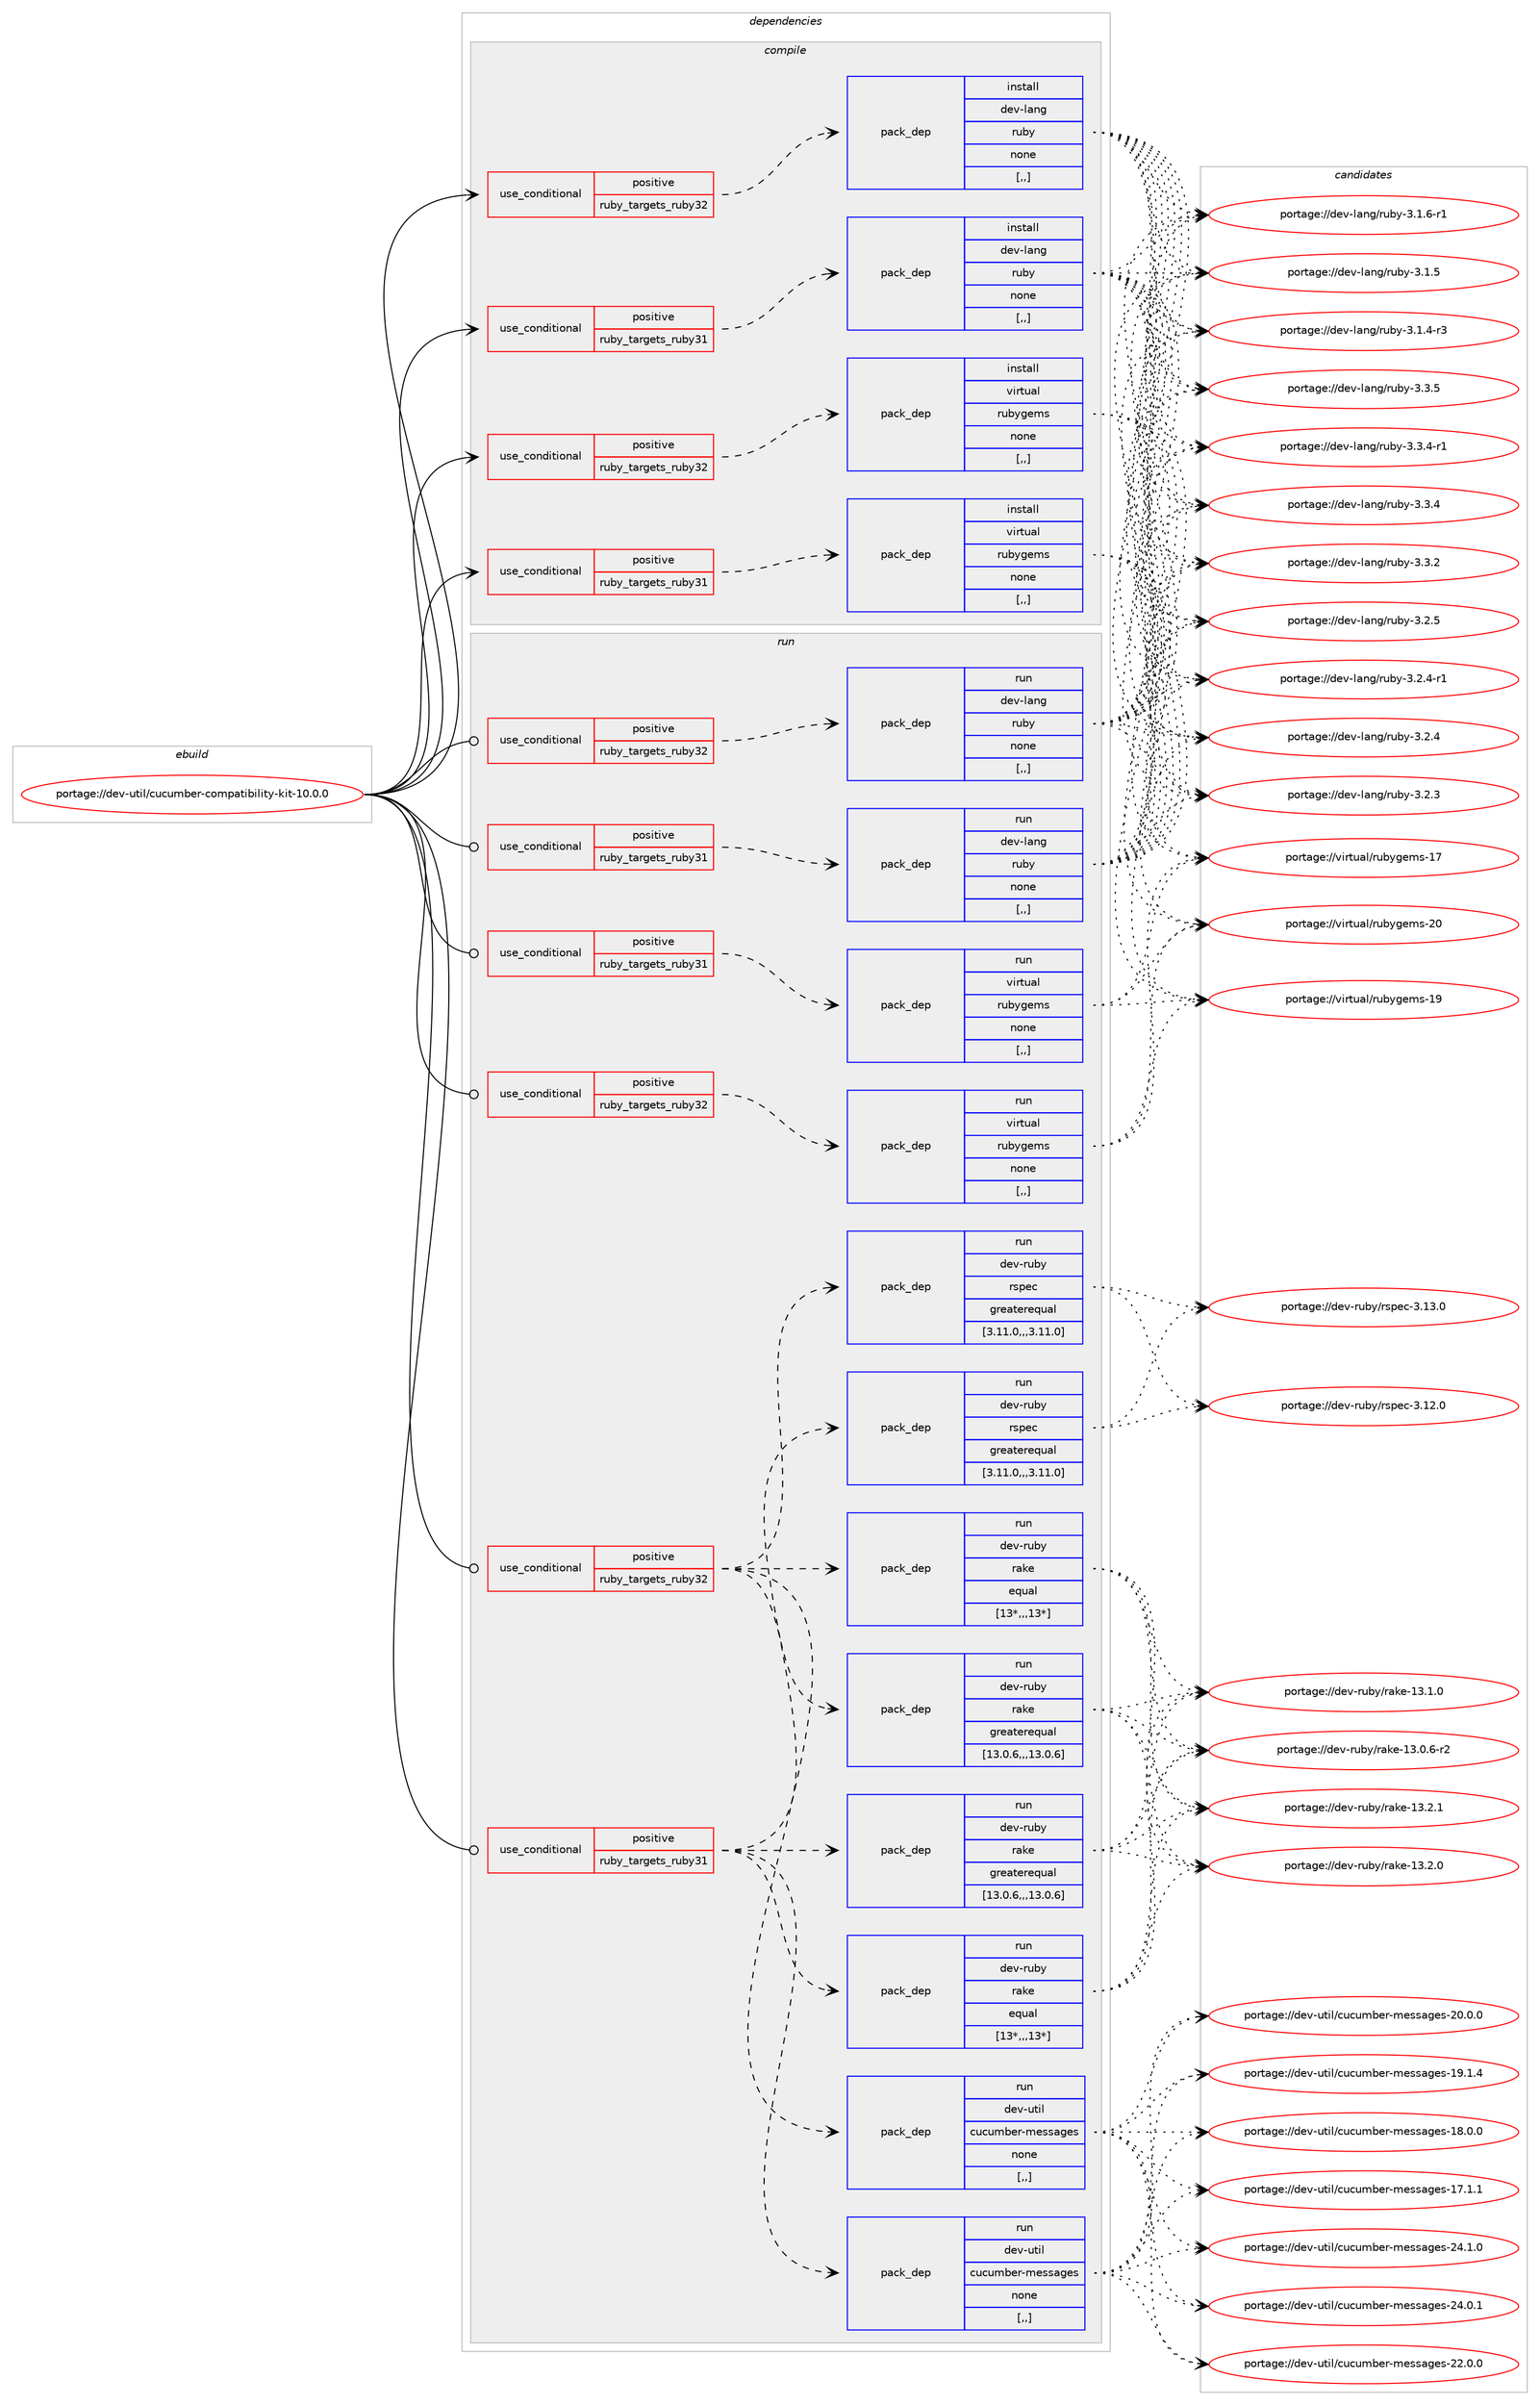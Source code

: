 digraph prolog {

# *************
# Graph options
# *************

newrank=true;
concentrate=true;
compound=true;
graph [rankdir=LR,fontname=Helvetica,fontsize=10,ranksep=1.5];#, ranksep=2.5, nodesep=0.2];
edge  [arrowhead=vee];
node  [fontname=Helvetica,fontsize=10];

# **********
# The ebuild
# **********

subgraph cluster_leftcol {
color=gray;
label=<<i>ebuild</i>>;
id [label="portage://dev-util/cucumber-compatibility-kit-10.0.0", color=red, width=4, href="../dev-util/cucumber-compatibility-kit-10.0.0.svg"];
}

# ****************
# The dependencies
# ****************

subgraph cluster_midcol {
color=gray;
label=<<i>dependencies</i>>;
subgraph cluster_compile {
fillcolor="#eeeeee";
style=filled;
label=<<i>compile</i>>;
subgraph cond191130 {
dependency709557 [label=<<TABLE BORDER="0" CELLBORDER="1" CELLSPACING="0" CELLPADDING="4"><TR><TD ROWSPAN="3" CELLPADDING="10">use_conditional</TD></TR><TR><TD>positive</TD></TR><TR><TD>ruby_targets_ruby31</TD></TR></TABLE>>, shape=none, color=red];
subgraph pack513430 {
dependency709558 [label=<<TABLE BORDER="0" CELLBORDER="1" CELLSPACING="0" CELLPADDING="4" WIDTH="220"><TR><TD ROWSPAN="6" CELLPADDING="30">pack_dep</TD></TR><TR><TD WIDTH="110">install</TD></TR><TR><TD>dev-lang</TD></TR><TR><TD>ruby</TD></TR><TR><TD>none</TD></TR><TR><TD>[,,]</TD></TR></TABLE>>, shape=none, color=blue];
}
dependency709557:e -> dependency709558:w [weight=20,style="dashed",arrowhead="vee"];
}
id:e -> dependency709557:w [weight=20,style="solid",arrowhead="vee"];
subgraph cond191131 {
dependency709559 [label=<<TABLE BORDER="0" CELLBORDER="1" CELLSPACING="0" CELLPADDING="4"><TR><TD ROWSPAN="3" CELLPADDING="10">use_conditional</TD></TR><TR><TD>positive</TD></TR><TR><TD>ruby_targets_ruby31</TD></TR></TABLE>>, shape=none, color=red];
subgraph pack513431 {
dependency709560 [label=<<TABLE BORDER="0" CELLBORDER="1" CELLSPACING="0" CELLPADDING="4" WIDTH="220"><TR><TD ROWSPAN="6" CELLPADDING="30">pack_dep</TD></TR><TR><TD WIDTH="110">install</TD></TR><TR><TD>virtual</TD></TR><TR><TD>rubygems</TD></TR><TR><TD>none</TD></TR><TR><TD>[,,]</TD></TR></TABLE>>, shape=none, color=blue];
}
dependency709559:e -> dependency709560:w [weight=20,style="dashed",arrowhead="vee"];
}
id:e -> dependency709559:w [weight=20,style="solid",arrowhead="vee"];
subgraph cond191132 {
dependency709561 [label=<<TABLE BORDER="0" CELLBORDER="1" CELLSPACING="0" CELLPADDING="4"><TR><TD ROWSPAN="3" CELLPADDING="10">use_conditional</TD></TR><TR><TD>positive</TD></TR><TR><TD>ruby_targets_ruby32</TD></TR></TABLE>>, shape=none, color=red];
subgraph pack513432 {
dependency709562 [label=<<TABLE BORDER="0" CELLBORDER="1" CELLSPACING="0" CELLPADDING="4" WIDTH="220"><TR><TD ROWSPAN="6" CELLPADDING="30">pack_dep</TD></TR><TR><TD WIDTH="110">install</TD></TR><TR><TD>dev-lang</TD></TR><TR><TD>ruby</TD></TR><TR><TD>none</TD></TR><TR><TD>[,,]</TD></TR></TABLE>>, shape=none, color=blue];
}
dependency709561:e -> dependency709562:w [weight=20,style="dashed",arrowhead="vee"];
}
id:e -> dependency709561:w [weight=20,style="solid",arrowhead="vee"];
subgraph cond191133 {
dependency709563 [label=<<TABLE BORDER="0" CELLBORDER="1" CELLSPACING="0" CELLPADDING="4"><TR><TD ROWSPAN="3" CELLPADDING="10">use_conditional</TD></TR><TR><TD>positive</TD></TR><TR><TD>ruby_targets_ruby32</TD></TR></TABLE>>, shape=none, color=red];
subgraph pack513433 {
dependency709564 [label=<<TABLE BORDER="0" CELLBORDER="1" CELLSPACING="0" CELLPADDING="4" WIDTH="220"><TR><TD ROWSPAN="6" CELLPADDING="30">pack_dep</TD></TR><TR><TD WIDTH="110">install</TD></TR><TR><TD>virtual</TD></TR><TR><TD>rubygems</TD></TR><TR><TD>none</TD></TR><TR><TD>[,,]</TD></TR></TABLE>>, shape=none, color=blue];
}
dependency709563:e -> dependency709564:w [weight=20,style="dashed",arrowhead="vee"];
}
id:e -> dependency709563:w [weight=20,style="solid",arrowhead="vee"];
}
subgraph cluster_compileandrun {
fillcolor="#eeeeee";
style=filled;
label=<<i>compile and run</i>>;
}
subgraph cluster_run {
fillcolor="#eeeeee";
style=filled;
label=<<i>run</i>>;
subgraph cond191134 {
dependency709565 [label=<<TABLE BORDER="0" CELLBORDER="1" CELLSPACING="0" CELLPADDING="4"><TR><TD ROWSPAN="3" CELLPADDING="10">use_conditional</TD></TR><TR><TD>positive</TD></TR><TR><TD>ruby_targets_ruby31</TD></TR></TABLE>>, shape=none, color=red];
subgraph pack513434 {
dependency709566 [label=<<TABLE BORDER="0" CELLBORDER="1" CELLSPACING="0" CELLPADDING="4" WIDTH="220"><TR><TD ROWSPAN="6" CELLPADDING="30">pack_dep</TD></TR><TR><TD WIDTH="110">run</TD></TR><TR><TD>dev-lang</TD></TR><TR><TD>ruby</TD></TR><TR><TD>none</TD></TR><TR><TD>[,,]</TD></TR></TABLE>>, shape=none, color=blue];
}
dependency709565:e -> dependency709566:w [weight=20,style="dashed",arrowhead="vee"];
}
id:e -> dependency709565:w [weight=20,style="solid",arrowhead="odot"];
subgraph cond191135 {
dependency709567 [label=<<TABLE BORDER="0" CELLBORDER="1" CELLSPACING="0" CELLPADDING="4"><TR><TD ROWSPAN="3" CELLPADDING="10">use_conditional</TD></TR><TR><TD>positive</TD></TR><TR><TD>ruby_targets_ruby31</TD></TR></TABLE>>, shape=none, color=red];
subgraph pack513435 {
dependency709568 [label=<<TABLE BORDER="0" CELLBORDER="1" CELLSPACING="0" CELLPADDING="4" WIDTH="220"><TR><TD ROWSPAN="6" CELLPADDING="30">pack_dep</TD></TR><TR><TD WIDTH="110">run</TD></TR><TR><TD>dev-util</TD></TR><TR><TD>cucumber-messages</TD></TR><TR><TD>none</TD></TR><TR><TD>[,,]</TD></TR></TABLE>>, shape=none, color=blue];
}
dependency709567:e -> dependency709568:w [weight=20,style="dashed",arrowhead="vee"];
subgraph pack513436 {
dependency709569 [label=<<TABLE BORDER="0" CELLBORDER="1" CELLSPACING="0" CELLPADDING="4" WIDTH="220"><TR><TD ROWSPAN="6" CELLPADDING="30">pack_dep</TD></TR><TR><TD WIDTH="110">run</TD></TR><TR><TD>dev-ruby</TD></TR><TR><TD>rake</TD></TR><TR><TD>greaterequal</TD></TR><TR><TD>[13.0.6,,,13.0.6]</TD></TR></TABLE>>, shape=none, color=blue];
}
dependency709567:e -> dependency709569:w [weight=20,style="dashed",arrowhead="vee"];
subgraph pack513437 {
dependency709570 [label=<<TABLE BORDER="0" CELLBORDER="1" CELLSPACING="0" CELLPADDING="4" WIDTH="220"><TR><TD ROWSPAN="6" CELLPADDING="30">pack_dep</TD></TR><TR><TD WIDTH="110">run</TD></TR><TR><TD>dev-ruby</TD></TR><TR><TD>rake</TD></TR><TR><TD>equal</TD></TR><TR><TD>[13*,,,13*]</TD></TR></TABLE>>, shape=none, color=blue];
}
dependency709567:e -> dependency709570:w [weight=20,style="dashed",arrowhead="vee"];
subgraph pack513438 {
dependency709571 [label=<<TABLE BORDER="0" CELLBORDER="1" CELLSPACING="0" CELLPADDING="4" WIDTH="220"><TR><TD ROWSPAN="6" CELLPADDING="30">pack_dep</TD></TR><TR><TD WIDTH="110">run</TD></TR><TR><TD>dev-ruby</TD></TR><TR><TD>rspec</TD></TR><TR><TD>greaterequal</TD></TR><TR><TD>[3.11.0,,,3.11.0]</TD></TR></TABLE>>, shape=none, color=blue];
}
dependency709567:e -> dependency709571:w [weight=20,style="dashed",arrowhead="vee"];
}
id:e -> dependency709567:w [weight=20,style="solid",arrowhead="odot"];
subgraph cond191136 {
dependency709572 [label=<<TABLE BORDER="0" CELLBORDER="1" CELLSPACING="0" CELLPADDING="4"><TR><TD ROWSPAN="3" CELLPADDING="10">use_conditional</TD></TR><TR><TD>positive</TD></TR><TR><TD>ruby_targets_ruby31</TD></TR></TABLE>>, shape=none, color=red];
subgraph pack513439 {
dependency709573 [label=<<TABLE BORDER="0" CELLBORDER="1" CELLSPACING="0" CELLPADDING="4" WIDTH="220"><TR><TD ROWSPAN="6" CELLPADDING="30">pack_dep</TD></TR><TR><TD WIDTH="110">run</TD></TR><TR><TD>virtual</TD></TR><TR><TD>rubygems</TD></TR><TR><TD>none</TD></TR><TR><TD>[,,]</TD></TR></TABLE>>, shape=none, color=blue];
}
dependency709572:e -> dependency709573:w [weight=20,style="dashed",arrowhead="vee"];
}
id:e -> dependency709572:w [weight=20,style="solid",arrowhead="odot"];
subgraph cond191137 {
dependency709574 [label=<<TABLE BORDER="0" CELLBORDER="1" CELLSPACING="0" CELLPADDING="4"><TR><TD ROWSPAN="3" CELLPADDING="10">use_conditional</TD></TR><TR><TD>positive</TD></TR><TR><TD>ruby_targets_ruby32</TD></TR></TABLE>>, shape=none, color=red];
subgraph pack513440 {
dependency709575 [label=<<TABLE BORDER="0" CELLBORDER="1" CELLSPACING="0" CELLPADDING="4" WIDTH="220"><TR><TD ROWSPAN="6" CELLPADDING="30">pack_dep</TD></TR><TR><TD WIDTH="110">run</TD></TR><TR><TD>dev-lang</TD></TR><TR><TD>ruby</TD></TR><TR><TD>none</TD></TR><TR><TD>[,,]</TD></TR></TABLE>>, shape=none, color=blue];
}
dependency709574:e -> dependency709575:w [weight=20,style="dashed",arrowhead="vee"];
}
id:e -> dependency709574:w [weight=20,style="solid",arrowhead="odot"];
subgraph cond191138 {
dependency709576 [label=<<TABLE BORDER="0" CELLBORDER="1" CELLSPACING="0" CELLPADDING="4"><TR><TD ROWSPAN="3" CELLPADDING="10">use_conditional</TD></TR><TR><TD>positive</TD></TR><TR><TD>ruby_targets_ruby32</TD></TR></TABLE>>, shape=none, color=red];
subgraph pack513441 {
dependency709577 [label=<<TABLE BORDER="0" CELLBORDER="1" CELLSPACING="0" CELLPADDING="4" WIDTH="220"><TR><TD ROWSPAN="6" CELLPADDING="30">pack_dep</TD></TR><TR><TD WIDTH="110">run</TD></TR><TR><TD>dev-util</TD></TR><TR><TD>cucumber-messages</TD></TR><TR><TD>none</TD></TR><TR><TD>[,,]</TD></TR></TABLE>>, shape=none, color=blue];
}
dependency709576:e -> dependency709577:w [weight=20,style="dashed",arrowhead="vee"];
subgraph pack513442 {
dependency709578 [label=<<TABLE BORDER="0" CELLBORDER="1" CELLSPACING="0" CELLPADDING="4" WIDTH="220"><TR><TD ROWSPAN="6" CELLPADDING="30">pack_dep</TD></TR><TR><TD WIDTH="110">run</TD></TR><TR><TD>dev-ruby</TD></TR><TR><TD>rake</TD></TR><TR><TD>greaterequal</TD></TR><TR><TD>[13.0.6,,,13.0.6]</TD></TR></TABLE>>, shape=none, color=blue];
}
dependency709576:e -> dependency709578:w [weight=20,style="dashed",arrowhead="vee"];
subgraph pack513443 {
dependency709579 [label=<<TABLE BORDER="0" CELLBORDER="1" CELLSPACING="0" CELLPADDING="4" WIDTH="220"><TR><TD ROWSPAN="6" CELLPADDING="30">pack_dep</TD></TR><TR><TD WIDTH="110">run</TD></TR><TR><TD>dev-ruby</TD></TR><TR><TD>rake</TD></TR><TR><TD>equal</TD></TR><TR><TD>[13*,,,13*]</TD></TR></TABLE>>, shape=none, color=blue];
}
dependency709576:e -> dependency709579:w [weight=20,style="dashed",arrowhead="vee"];
subgraph pack513444 {
dependency709580 [label=<<TABLE BORDER="0" CELLBORDER="1" CELLSPACING="0" CELLPADDING="4" WIDTH="220"><TR><TD ROWSPAN="6" CELLPADDING="30">pack_dep</TD></TR><TR><TD WIDTH="110">run</TD></TR><TR><TD>dev-ruby</TD></TR><TR><TD>rspec</TD></TR><TR><TD>greaterequal</TD></TR><TR><TD>[3.11.0,,,3.11.0]</TD></TR></TABLE>>, shape=none, color=blue];
}
dependency709576:e -> dependency709580:w [weight=20,style="dashed",arrowhead="vee"];
}
id:e -> dependency709576:w [weight=20,style="solid",arrowhead="odot"];
subgraph cond191139 {
dependency709581 [label=<<TABLE BORDER="0" CELLBORDER="1" CELLSPACING="0" CELLPADDING="4"><TR><TD ROWSPAN="3" CELLPADDING="10">use_conditional</TD></TR><TR><TD>positive</TD></TR><TR><TD>ruby_targets_ruby32</TD></TR></TABLE>>, shape=none, color=red];
subgraph pack513445 {
dependency709582 [label=<<TABLE BORDER="0" CELLBORDER="1" CELLSPACING="0" CELLPADDING="4" WIDTH="220"><TR><TD ROWSPAN="6" CELLPADDING="30">pack_dep</TD></TR><TR><TD WIDTH="110">run</TD></TR><TR><TD>virtual</TD></TR><TR><TD>rubygems</TD></TR><TR><TD>none</TD></TR><TR><TD>[,,]</TD></TR></TABLE>>, shape=none, color=blue];
}
dependency709581:e -> dependency709582:w [weight=20,style="dashed",arrowhead="vee"];
}
id:e -> dependency709581:w [weight=20,style="solid",arrowhead="odot"];
}
}

# **************
# The candidates
# **************

subgraph cluster_choices {
rank=same;
color=gray;
label=<<i>candidates</i>>;

subgraph choice513430 {
color=black;
nodesep=1;
choice10010111845108971101034711411798121455146514653 [label="portage://dev-lang/ruby-3.3.5", color=red, width=4,href="../dev-lang/ruby-3.3.5.svg"];
choice100101118451089711010347114117981214551465146524511449 [label="portage://dev-lang/ruby-3.3.4-r1", color=red, width=4,href="../dev-lang/ruby-3.3.4-r1.svg"];
choice10010111845108971101034711411798121455146514652 [label="portage://dev-lang/ruby-3.3.4", color=red, width=4,href="../dev-lang/ruby-3.3.4.svg"];
choice10010111845108971101034711411798121455146514650 [label="portage://dev-lang/ruby-3.3.2", color=red, width=4,href="../dev-lang/ruby-3.3.2.svg"];
choice10010111845108971101034711411798121455146504653 [label="portage://dev-lang/ruby-3.2.5", color=red, width=4,href="../dev-lang/ruby-3.2.5.svg"];
choice100101118451089711010347114117981214551465046524511449 [label="portage://dev-lang/ruby-3.2.4-r1", color=red, width=4,href="../dev-lang/ruby-3.2.4-r1.svg"];
choice10010111845108971101034711411798121455146504652 [label="portage://dev-lang/ruby-3.2.4", color=red, width=4,href="../dev-lang/ruby-3.2.4.svg"];
choice10010111845108971101034711411798121455146504651 [label="portage://dev-lang/ruby-3.2.3", color=red, width=4,href="../dev-lang/ruby-3.2.3.svg"];
choice100101118451089711010347114117981214551464946544511449 [label="portage://dev-lang/ruby-3.1.6-r1", color=red, width=4,href="../dev-lang/ruby-3.1.6-r1.svg"];
choice10010111845108971101034711411798121455146494653 [label="portage://dev-lang/ruby-3.1.5", color=red, width=4,href="../dev-lang/ruby-3.1.5.svg"];
choice100101118451089711010347114117981214551464946524511451 [label="portage://dev-lang/ruby-3.1.4-r3", color=red, width=4,href="../dev-lang/ruby-3.1.4-r3.svg"];
dependency709558:e -> choice10010111845108971101034711411798121455146514653:w [style=dotted,weight="100"];
dependency709558:e -> choice100101118451089711010347114117981214551465146524511449:w [style=dotted,weight="100"];
dependency709558:e -> choice10010111845108971101034711411798121455146514652:w [style=dotted,weight="100"];
dependency709558:e -> choice10010111845108971101034711411798121455146514650:w [style=dotted,weight="100"];
dependency709558:e -> choice10010111845108971101034711411798121455146504653:w [style=dotted,weight="100"];
dependency709558:e -> choice100101118451089711010347114117981214551465046524511449:w [style=dotted,weight="100"];
dependency709558:e -> choice10010111845108971101034711411798121455146504652:w [style=dotted,weight="100"];
dependency709558:e -> choice10010111845108971101034711411798121455146504651:w [style=dotted,weight="100"];
dependency709558:e -> choice100101118451089711010347114117981214551464946544511449:w [style=dotted,weight="100"];
dependency709558:e -> choice10010111845108971101034711411798121455146494653:w [style=dotted,weight="100"];
dependency709558:e -> choice100101118451089711010347114117981214551464946524511451:w [style=dotted,weight="100"];
}
subgraph choice513431 {
color=black;
nodesep=1;
choice118105114116117971084711411798121103101109115455048 [label="portage://virtual/rubygems-20", color=red, width=4,href="../virtual/rubygems-20.svg"];
choice118105114116117971084711411798121103101109115454957 [label="portage://virtual/rubygems-19", color=red, width=4,href="../virtual/rubygems-19.svg"];
choice118105114116117971084711411798121103101109115454955 [label="portage://virtual/rubygems-17", color=red, width=4,href="../virtual/rubygems-17.svg"];
dependency709560:e -> choice118105114116117971084711411798121103101109115455048:w [style=dotted,weight="100"];
dependency709560:e -> choice118105114116117971084711411798121103101109115454957:w [style=dotted,weight="100"];
dependency709560:e -> choice118105114116117971084711411798121103101109115454955:w [style=dotted,weight="100"];
}
subgraph choice513432 {
color=black;
nodesep=1;
choice10010111845108971101034711411798121455146514653 [label="portage://dev-lang/ruby-3.3.5", color=red, width=4,href="../dev-lang/ruby-3.3.5.svg"];
choice100101118451089711010347114117981214551465146524511449 [label="portage://dev-lang/ruby-3.3.4-r1", color=red, width=4,href="../dev-lang/ruby-3.3.4-r1.svg"];
choice10010111845108971101034711411798121455146514652 [label="portage://dev-lang/ruby-3.3.4", color=red, width=4,href="../dev-lang/ruby-3.3.4.svg"];
choice10010111845108971101034711411798121455146514650 [label="portage://dev-lang/ruby-3.3.2", color=red, width=4,href="../dev-lang/ruby-3.3.2.svg"];
choice10010111845108971101034711411798121455146504653 [label="portage://dev-lang/ruby-3.2.5", color=red, width=4,href="../dev-lang/ruby-3.2.5.svg"];
choice100101118451089711010347114117981214551465046524511449 [label="portage://dev-lang/ruby-3.2.4-r1", color=red, width=4,href="../dev-lang/ruby-3.2.4-r1.svg"];
choice10010111845108971101034711411798121455146504652 [label="portage://dev-lang/ruby-3.2.4", color=red, width=4,href="../dev-lang/ruby-3.2.4.svg"];
choice10010111845108971101034711411798121455146504651 [label="portage://dev-lang/ruby-3.2.3", color=red, width=4,href="../dev-lang/ruby-3.2.3.svg"];
choice100101118451089711010347114117981214551464946544511449 [label="portage://dev-lang/ruby-3.1.6-r1", color=red, width=4,href="../dev-lang/ruby-3.1.6-r1.svg"];
choice10010111845108971101034711411798121455146494653 [label="portage://dev-lang/ruby-3.1.5", color=red, width=4,href="../dev-lang/ruby-3.1.5.svg"];
choice100101118451089711010347114117981214551464946524511451 [label="portage://dev-lang/ruby-3.1.4-r3", color=red, width=4,href="../dev-lang/ruby-3.1.4-r3.svg"];
dependency709562:e -> choice10010111845108971101034711411798121455146514653:w [style=dotted,weight="100"];
dependency709562:e -> choice100101118451089711010347114117981214551465146524511449:w [style=dotted,weight="100"];
dependency709562:e -> choice10010111845108971101034711411798121455146514652:w [style=dotted,weight="100"];
dependency709562:e -> choice10010111845108971101034711411798121455146514650:w [style=dotted,weight="100"];
dependency709562:e -> choice10010111845108971101034711411798121455146504653:w [style=dotted,weight="100"];
dependency709562:e -> choice100101118451089711010347114117981214551465046524511449:w [style=dotted,weight="100"];
dependency709562:e -> choice10010111845108971101034711411798121455146504652:w [style=dotted,weight="100"];
dependency709562:e -> choice10010111845108971101034711411798121455146504651:w [style=dotted,weight="100"];
dependency709562:e -> choice100101118451089711010347114117981214551464946544511449:w [style=dotted,weight="100"];
dependency709562:e -> choice10010111845108971101034711411798121455146494653:w [style=dotted,weight="100"];
dependency709562:e -> choice100101118451089711010347114117981214551464946524511451:w [style=dotted,weight="100"];
}
subgraph choice513433 {
color=black;
nodesep=1;
choice118105114116117971084711411798121103101109115455048 [label="portage://virtual/rubygems-20", color=red, width=4,href="../virtual/rubygems-20.svg"];
choice118105114116117971084711411798121103101109115454957 [label="portage://virtual/rubygems-19", color=red, width=4,href="../virtual/rubygems-19.svg"];
choice118105114116117971084711411798121103101109115454955 [label="portage://virtual/rubygems-17", color=red, width=4,href="../virtual/rubygems-17.svg"];
dependency709564:e -> choice118105114116117971084711411798121103101109115455048:w [style=dotted,weight="100"];
dependency709564:e -> choice118105114116117971084711411798121103101109115454957:w [style=dotted,weight="100"];
dependency709564:e -> choice118105114116117971084711411798121103101109115454955:w [style=dotted,weight="100"];
}
subgraph choice513434 {
color=black;
nodesep=1;
choice10010111845108971101034711411798121455146514653 [label="portage://dev-lang/ruby-3.3.5", color=red, width=4,href="../dev-lang/ruby-3.3.5.svg"];
choice100101118451089711010347114117981214551465146524511449 [label="portage://dev-lang/ruby-3.3.4-r1", color=red, width=4,href="../dev-lang/ruby-3.3.4-r1.svg"];
choice10010111845108971101034711411798121455146514652 [label="portage://dev-lang/ruby-3.3.4", color=red, width=4,href="../dev-lang/ruby-3.3.4.svg"];
choice10010111845108971101034711411798121455146514650 [label="portage://dev-lang/ruby-3.3.2", color=red, width=4,href="../dev-lang/ruby-3.3.2.svg"];
choice10010111845108971101034711411798121455146504653 [label="portage://dev-lang/ruby-3.2.5", color=red, width=4,href="../dev-lang/ruby-3.2.5.svg"];
choice100101118451089711010347114117981214551465046524511449 [label="portage://dev-lang/ruby-3.2.4-r1", color=red, width=4,href="../dev-lang/ruby-3.2.4-r1.svg"];
choice10010111845108971101034711411798121455146504652 [label="portage://dev-lang/ruby-3.2.4", color=red, width=4,href="../dev-lang/ruby-3.2.4.svg"];
choice10010111845108971101034711411798121455146504651 [label="portage://dev-lang/ruby-3.2.3", color=red, width=4,href="../dev-lang/ruby-3.2.3.svg"];
choice100101118451089711010347114117981214551464946544511449 [label="portage://dev-lang/ruby-3.1.6-r1", color=red, width=4,href="../dev-lang/ruby-3.1.6-r1.svg"];
choice10010111845108971101034711411798121455146494653 [label="portage://dev-lang/ruby-3.1.5", color=red, width=4,href="../dev-lang/ruby-3.1.5.svg"];
choice100101118451089711010347114117981214551464946524511451 [label="portage://dev-lang/ruby-3.1.4-r3", color=red, width=4,href="../dev-lang/ruby-3.1.4-r3.svg"];
dependency709566:e -> choice10010111845108971101034711411798121455146514653:w [style=dotted,weight="100"];
dependency709566:e -> choice100101118451089711010347114117981214551465146524511449:w [style=dotted,weight="100"];
dependency709566:e -> choice10010111845108971101034711411798121455146514652:w [style=dotted,weight="100"];
dependency709566:e -> choice10010111845108971101034711411798121455146514650:w [style=dotted,weight="100"];
dependency709566:e -> choice10010111845108971101034711411798121455146504653:w [style=dotted,weight="100"];
dependency709566:e -> choice100101118451089711010347114117981214551465046524511449:w [style=dotted,weight="100"];
dependency709566:e -> choice10010111845108971101034711411798121455146504652:w [style=dotted,weight="100"];
dependency709566:e -> choice10010111845108971101034711411798121455146504651:w [style=dotted,weight="100"];
dependency709566:e -> choice100101118451089711010347114117981214551464946544511449:w [style=dotted,weight="100"];
dependency709566:e -> choice10010111845108971101034711411798121455146494653:w [style=dotted,weight="100"];
dependency709566:e -> choice100101118451089711010347114117981214551464946524511451:w [style=dotted,weight="100"];
}
subgraph choice513435 {
color=black;
nodesep=1;
choice1001011184511711610510847991179911710998101114451091011151159710310111545505246494648 [label="portage://dev-util/cucumber-messages-24.1.0", color=red, width=4,href="../dev-util/cucumber-messages-24.1.0.svg"];
choice1001011184511711610510847991179911710998101114451091011151159710310111545505246484649 [label="portage://dev-util/cucumber-messages-24.0.1", color=red, width=4,href="../dev-util/cucumber-messages-24.0.1.svg"];
choice1001011184511711610510847991179911710998101114451091011151159710310111545505046484648 [label="portage://dev-util/cucumber-messages-22.0.0", color=red, width=4,href="../dev-util/cucumber-messages-22.0.0.svg"];
choice1001011184511711610510847991179911710998101114451091011151159710310111545504846484648 [label="portage://dev-util/cucumber-messages-20.0.0", color=red, width=4,href="../dev-util/cucumber-messages-20.0.0.svg"];
choice1001011184511711610510847991179911710998101114451091011151159710310111545495746494652 [label="portage://dev-util/cucumber-messages-19.1.4", color=red, width=4,href="../dev-util/cucumber-messages-19.1.4.svg"];
choice1001011184511711610510847991179911710998101114451091011151159710310111545495646484648 [label="portage://dev-util/cucumber-messages-18.0.0", color=red, width=4,href="../dev-util/cucumber-messages-18.0.0.svg"];
choice1001011184511711610510847991179911710998101114451091011151159710310111545495546494649 [label="portage://dev-util/cucumber-messages-17.1.1", color=red, width=4,href="../dev-util/cucumber-messages-17.1.1.svg"];
dependency709568:e -> choice1001011184511711610510847991179911710998101114451091011151159710310111545505246494648:w [style=dotted,weight="100"];
dependency709568:e -> choice1001011184511711610510847991179911710998101114451091011151159710310111545505246484649:w [style=dotted,weight="100"];
dependency709568:e -> choice1001011184511711610510847991179911710998101114451091011151159710310111545505046484648:w [style=dotted,weight="100"];
dependency709568:e -> choice1001011184511711610510847991179911710998101114451091011151159710310111545504846484648:w [style=dotted,weight="100"];
dependency709568:e -> choice1001011184511711610510847991179911710998101114451091011151159710310111545495746494652:w [style=dotted,weight="100"];
dependency709568:e -> choice1001011184511711610510847991179911710998101114451091011151159710310111545495646484648:w [style=dotted,weight="100"];
dependency709568:e -> choice1001011184511711610510847991179911710998101114451091011151159710310111545495546494649:w [style=dotted,weight="100"];
}
subgraph choice513436 {
color=black;
nodesep=1;
choice1001011184511411798121471149710710145495146504649 [label="portage://dev-ruby/rake-13.2.1", color=red, width=4,href="../dev-ruby/rake-13.2.1.svg"];
choice1001011184511411798121471149710710145495146504648 [label="portage://dev-ruby/rake-13.2.0", color=red, width=4,href="../dev-ruby/rake-13.2.0.svg"];
choice1001011184511411798121471149710710145495146494648 [label="portage://dev-ruby/rake-13.1.0", color=red, width=4,href="../dev-ruby/rake-13.1.0.svg"];
choice10010111845114117981214711497107101454951464846544511450 [label="portage://dev-ruby/rake-13.0.6-r2", color=red, width=4,href="../dev-ruby/rake-13.0.6-r2.svg"];
dependency709569:e -> choice1001011184511411798121471149710710145495146504649:w [style=dotted,weight="100"];
dependency709569:e -> choice1001011184511411798121471149710710145495146504648:w [style=dotted,weight="100"];
dependency709569:e -> choice1001011184511411798121471149710710145495146494648:w [style=dotted,weight="100"];
dependency709569:e -> choice10010111845114117981214711497107101454951464846544511450:w [style=dotted,weight="100"];
}
subgraph choice513437 {
color=black;
nodesep=1;
choice1001011184511411798121471149710710145495146504649 [label="portage://dev-ruby/rake-13.2.1", color=red, width=4,href="../dev-ruby/rake-13.2.1.svg"];
choice1001011184511411798121471149710710145495146504648 [label="portage://dev-ruby/rake-13.2.0", color=red, width=4,href="../dev-ruby/rake-13.2.0.svg"];
choice1001011184511411798121471149710710145495146494648 [label="portage://dev-ruby/rake-13.1.0", color=red, width=4,href="../dev-ruby/rake-13.1.0.svg"];
choice10010111845114117981214711497107101454951464846544511450 [label="portage://dev-ruby/rake-13.0.6-r2", color=red, width=4,href="../dev-ruby/rake-13.0.6-r2.svg"];
dependency709570:e -> choice1001011184511411798121471149710710145495146504649:w [style=dotted,weight="100"];
dependency709570:e -> choice1001011184511411798121471149710710145495146504648:w [style=dotted,weight="100"];
dependency709570:e -> choice1001011184511411798121471149710710145495146494648:w [style=dotted,weight="100"];
dependency709570:e -> choice10010111845114117981214711497107101454951464846544511450:w [style=dotted,weight="100"];
}
subgraph choice513438 {
color=black;
nodesep=1;
choice1001011184511411798121471141151121019945514649514648 [label="portage://dev-ruby/rspec-3.13.0", color=red, width=4,href="../dev-ruby/rspec-3.13.0.svg"];
choice1001011184511411798121471141151121019945514649504648 [label="portage://dev-ruby/rspec-3.12.0", color=red, width=4,href="../dev-ruby/rspec-3.12.0.svg"];
dependency709571:e -> choice1001011184511411798121471141151121019945514649514648:w [style=dotted,weight="100"];
dependency709571:e -> choice1001011184511411798121471141151121019945514649504648:w [style=dotted,weight="100"];
}
subgraph choice513439 {
color=black;
nodesep=1;
choice118105114116117971084711411798121103101109115455048 [label="portage://virtual/rubygems-20", color=red, width=4,href="../virtual/rubygems-20.svg"];
choice118105114116117971084711411798121103101109115454957 [label="portage://virtual/rubygems-19", color=red, width=4,href="../virtual/rubygems-19.svg"];
choice118105114116117971084711411798121103101109115454955 [label="portage://virtual/rubygems-17", color=red, width=4,href="../virtual/rubygems-17.svg"];
dependency709573:e -> choice118105114116117971084711411798121103101109115455048:w [style=dotted,weight="100"];
dependency709573:e -> choice118105114116117971084711411798121103101109115454957:w [style=dotted,weight="100"];
dependency709573:e -> choice118105114116117971084711411798121103101109115454955:w [style=dotted,weight="100"];
}
subgraph choice513440 {
color=black;
nodesep=1;
choice10010111845108971101034711411798121455146514653 [label="portage://dev-lang/ruby-3.3.5", color=red, width=4,href="../dev-lang/ruby-3.3.5.svg"];
choice100101118451089711010347114117981214551465146524511449 [label="portage://dev-lang/ruby-3.3.4-r1", color=red, width=4,href="../dev-lang/ruby-3.3.4-r1.svg"];
choice10010111845108971101034711411798121455146514652 [label="portage://dev-lang/ruby-3.3.4", color=red, width=4,href="../dev-lang/ruby-3.3.4.svg"];
choice10010111845108971101034711411798121455146514650 [label="portage://dev-lang/ruby-3.3.2", color=red, width=4,href="../dev-lang/ruby-3.3.2.svg"];
choice10010111845108971101034711411798121455146504653 [label="portage://dev-lang/ruby-3.2.5", color=red, width=4,href="../dev-lang/ruby-3.2.5.svg"];
choice100101118451089711010347114117981214551465046524511449 [label="portage://dev-lang/ruby-3.2.4-r1", color=red, width=4,href="../dev-lang/ruby-3.2.4-r1.svg"];
choice10010111845108971101034711411798121455146504652 [label="portage://dev-lang/ruby-3.2.4", color=red, width=4,href="../dev-lang/ruby-3.2.4.svg"];
choice10010111845108971101034711411798121455146504651 [label="portage://dev-lang/ruby-3.2.3", color=red, width=4,href="../dev-lang/ruby-3.2.3.svg"];
choice100101118451089711010347114117981214551464946544511449 [label="portage://dev-lang/ruby-3.1.6-r1", color=red, width=4,href="../dev-lang/ruby-3.1.6-r1.svg"];
choice10010111845108971101034711411798121455146494653 [label="portage://dev-lang/ruby-3.1.5", color=red, width=4,href="../dev-lang/ruby-3.1.5.svg"];
choice100101118451089711010347114117981214551464946524511451 [label="portage://dev-lang/ruby-3.1.4-r3", color=red, width=4,href="../dev-lang/ruby-3.1.4-r3.svg"];
dependency709575:e -> choice10010111845108971101034711411798121455146514653:w [style=dotted,weight="100"];
dependency709575:e -> choice100101118451089711010347114117981214551465146524511449:w [style=dotted,weight="100"];
dependency709575:e -> choice10010111845108971101034711411798121455146514652:w [style=dotted,weight="100"];
dependency709575:e -> choice10010111845108971101034711411798121455146514650:w [style=dotted,weight="100"];
dependency709575:e -> choice10010111845108971101034711411798121455146504653:w [style=dotted,weight="100"];
dependency709575:e -> choice100101118451089711010347114117981214551465046524511449:w [style=dotted,weight="100"];
dependency709575:e -> choice10010111845108971101034711411798121455146504652:w [style=dotted,weight="100"];
dependency709575:e -> choice10010111845108971101034711411798121455146504651:w [style=dotted,weight="100"];
dependency709575:e -> choice100101118451089711010347114117981214551464946544511449:w [style=dotted,weight="100"];
dependency709575:e -> choice10010111845108971101034711411798121455146494653:w [style=dotted,weight="100"];
dependency709575:e -> choice100101118451089711010347114117981214551464946524511451:w [style=dotted,weight="100"];
}
subgraph choice513441 {
color=black;
nodesep=1;
choice1001011184511711610510847991179911710998101114451091011151159710310111545505246494648 [label="portage://dev-util/cucumber-messages-24.1.0", color=red, width=4,href="../dev-util/cucumber-messages-24.1.0.svg"];
choice1001011184511711610510847991179911710998101114451091011151159710310111545505246484649 [label="portage://dev-util/cucumber-messages-24.0.1", color=red, width=4,href="../dev-util/cucumber-messages-24.0.1.svg"];
choice1001011184511711610510847991179911710998101114451091011151159710310111545505046484648 [label="portage://dev-util/cucumber-messages-22.0.0", color=red, width=4,href="../dev-util/cucumber-messages-22.0.0.svg"];
choice1001011184511711610510847991179911710998101114451091011151159710310111545504846484648 [label="portage://dev-util/cucumber-messages-20.0.0", color=red, width=4,href="../dev-util/cucumber-messages-20.0.0.svg"];
choice1001011184511711610510847991179911710998101114451091011151159710310111545495746494652 [label="portage://dev-util/cucumber-messages-19.1.4", color=red, width=4,href="../dev-util/cucumber-messages-19.1.4.svg"];
choice1001011184511711610510847991179911710998101114451091011151159710310111545495646484648 [label="portage://dev-util/cucumber-messages-18.0.0", color=red, width=4,href="../dev-util/cucumber-messages-18.0.0.svg"];
choice1001011184511711610510847991179911710998101114451091011151159710310111545495546494649 [label="portage://dev-util/cucumber-messages-17.1.1", color=red, width=4,href="../dev-util/cucumber-messages-17.1.1.svg"];
dependency709577:e -> choice1001011184511711610510847991179911710998101114451091011151159710310111545505246494648:w [style=dotted,weight="100"];
dependency709577:e -> choice1001011184511711610510847991179911710998101114451091011151159710310111545505246484649:w [style=dotted,weight="100"];
dependency709577:e -> choice1001011184511711610510847991179911710998101114451091011151159710310111545505046484648:w [style=dotted,weight="100"];
dependency709577:e -> choice1001011184511711610510847991179911710998101114451091011151159710310111545504846484648:w [style=dotted,weight="100"];
dependency709577:e -> choice1001011184511711610510847991179911710998101114451091011151159710310111545495746494652:w [style=dotted,weight="100"];
dependency709577:e -> choice1001011184511711610510847991179911710998101114451091011151159710310111545495646484648:w [style=dotted,weight="100"];
dependency709577:e -> choice1001011184511711610510847991179911710998101114451091011151159710310111545495546494649:w [style=dotted,weight="100"];
}
subgraph choice513442 {
color=black;
nodesep=1;
choice1001011184511411798121471149710710145495146504649 [label="portage://dev-ruby/rake-13.2.1", color=red, width=4,href="../dev-ruby/rake-13.2.1.svg"];
choice1001011184511411798121471149710710145495146504648 [label="portage://dev-ruby/rake-13.2.0", color=red, width=4,href="../dev-ruby/rake-13.2.0.svg"];
choice1001011184511411798121471149710710145495146494648 [label="portage://dev-ruby/rake-13.1.0", color=red, width=4,href="../dev-ruby/rake-13.1.0.svg"];
choice10010111845114117981214711497107101454951464846544511450 [label="portage://dev-ruby/rake-13.0.6-r2", color=red, width=4,href="../dev-ruby/rake-13.0.6-r2.svg"];
dependency709578:e -> choice1001011184511411798121471149710710145495146504649:w [style=dotted,weight="100"];
dependency709578:e -> choice1001011184511411798121471149710710145495146504648:w [style=dotted,weight="100"];
dependency709578:e -> choice1001011184511411798121471149710710145495146494648:w [style=dotted,weight="100"];
dependency709578:e -> choice10010111845114117981214711497107101454951464846544511450:w [style=dotted,weight="100"];
}
subgraph choice513443 {
color=black;
nodesep=1;
choice1001011184511411798121471149710710145495146504649 [label="portage://dev-ruby/rake-13.2.1", color=red, width=4,href="../dev-ruby/rake-13.2.1.svg"];
choice1001011184511411798121471149710710145495146504648 [label="portage://dev-ruby/rake-13.2.0", color=red, width=4,href="../dev-ruby/rake-13.2.0.svg"];
choice1001011184511411798121471149710710145495146494648 [label="portage://dev-ruby/rake-13.1.0", color=red, width=4,href="../dev-ruby/rake-13.1.0.svg"];
choice10010111845114117981214711497107101454951464846544511450 [label="portage://dev-ruby/rake-13.0.6-r2", color=red, width=4,href="../dev-ruby/rake-13.0.6-r2.svg"];
dependency709579:e -> choice1001011184511411798121471149710710145495146504649:w [style=dotted,weight="100"];
dependency709579:e -> choice1001011184511411798121471149710710145495146504648:w [style=dotted,weight="100"];
dependency709579:e -> choice1001011184511411798121471149710710145495146494648:w [style=dotted,weight="100"];
dependency709579:e -> choice10010111845114117981214711497107101454951464846544511450:w [style=dotted,weight="100"];
}
subgraph choice513444 {
color=black;
nodesep=1;
choice1001011184511411798121471141151121019945514649514648 [label="portage://dev-ruby/rspec-3.13.0", color=red, width=4,href="../dev-ruby/rspec-3.13.0.svg"];
choice1001011184511411798121471141151121019945514649504648 [label="portage://dev-ruby/rspec-3.12.0", color=red, width=4,href="../dev-ruby/rspec-3.12.0.svg"];
dependency709580:e -> choice1001011184511411798121471141151121019945514649514648:w [style=dotted,weight="100"];
dependency709580:e -> choice1001011184511411798121471141151121019945514649504648:w [style=dotted,weight="100"];
}
subgraph choice513445 {
color=black;
nodesep=1;
choice118105114116117971084711411798121103101109115455048 [label="portage://virtual/rubygems-20", color=red, width=4,href="../virtual/rubygems-20.svg"];
choice118105114116117971084711411798121103101109115454957 [label="portage://virtual/rubygems-19", color=red, width=4,href="../virtual/rubygems-19.svg"];
choice118105114116117971084711411798121103101109115454955 [label="portage://virtual/rubygems-17", color=red, width=4,href="../virtual/rubygems-17.svg"];
dependency709582:e -> choice118105114116117971084711411798121103101109115455048:w [style=dotted,weight="100"];
dependency709582:e -> choice118105114116117971084711411798121103101109115454957:w [style=dotted,weight="100"];
dependency709582:e -> choice118105114116117971084711411798121103101109115454955:w [style=dotted,weight="100"];
}
}

}
